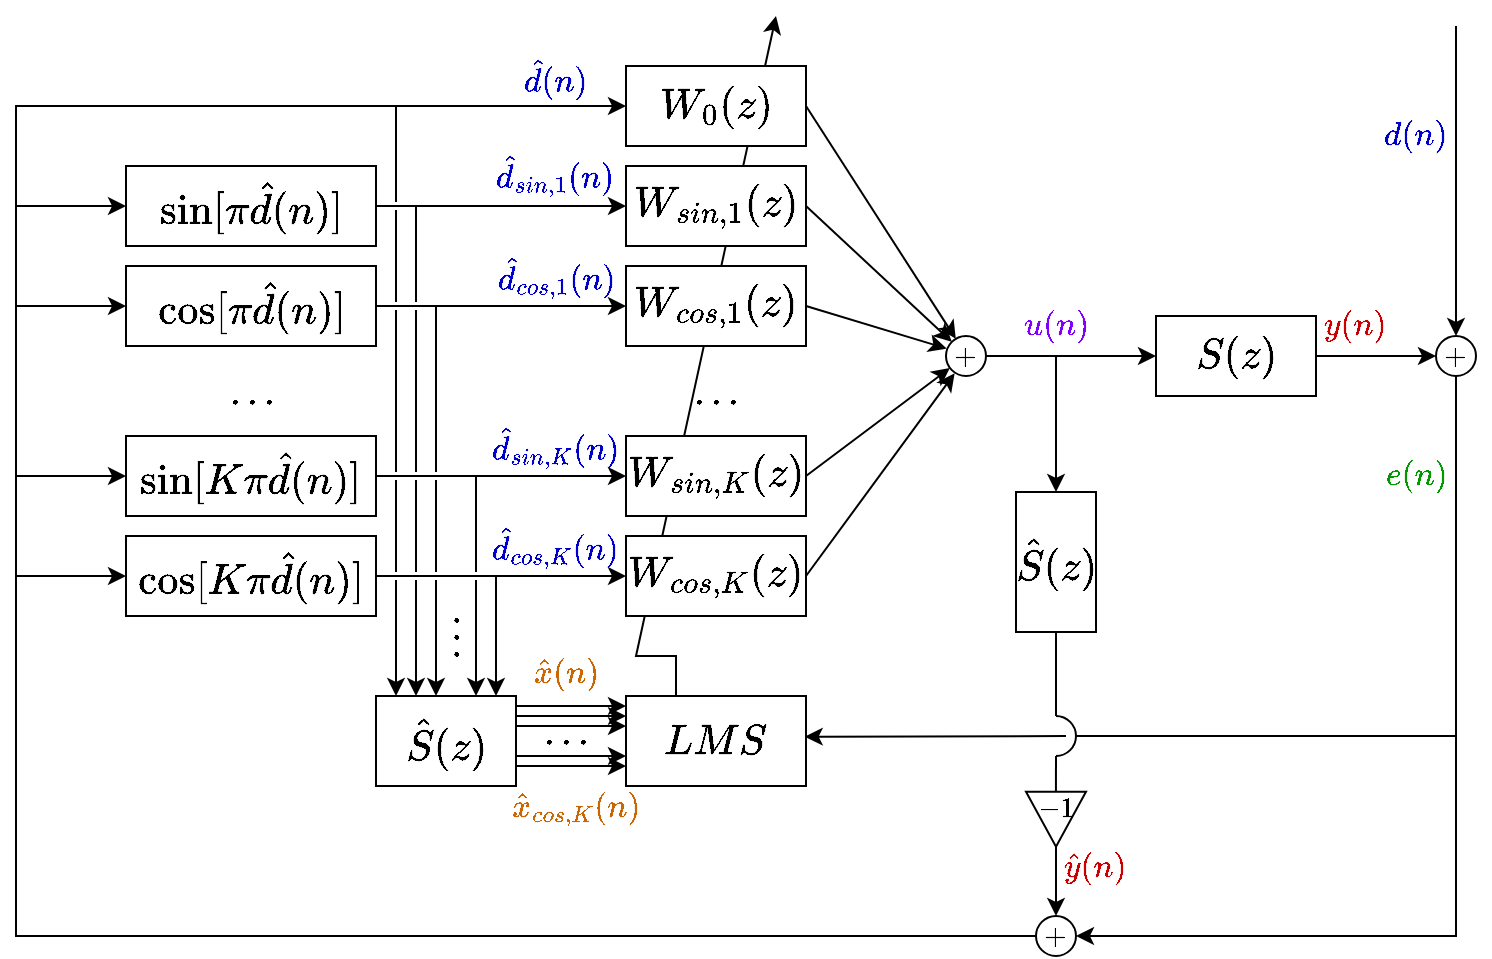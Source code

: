 <mxfile version="21.6.8" type="github">
  <diagram name="Sivu-1" id="u8w1255cLJUokRJfRU84">
    <mxGraphModel dx="819" dy="1616" grid="1" gridSize="5" guides="1" tooltips="1" connect="1" arrows="1" fold="1" page="1" pageScale="1" pageWidth="827" pageHeight="1169" math="1" shadow="0">
      <root>
        <mxCell id="0" />
        <mxCell id="1" parent="0" />
        <mxCell id="19g5wpBG-z4xOQPj4vC4-21" value="" style="endArrow=none;html=1;rounded=0;exitX=0.498;exitY=0.138;exitDx=0;exitDy=0;exitPerimeter=0;" parent="1" source="19g5wpBG-z4xOQPj4vC4-19" edge="1">
          <mxGeometry width="50" height="50" relative="1" as="geometry">
            <mxPoint x="560" y="270" as="sourcePoint" />
            <mxPoint x="560" y="250" as="targetPoint" />
          </mxGeometry>
        </mxCell>
        <mxCell id="19g5wpBG-z4xOQPj4vC4-25" style="edgeStyle=orthogonalEdgeStyle;rounded=0;orthogonalLoop=1;jettySize=auto;html=1;entryX=0;entryY=0.5;entryDx=0;entryDy=0;" parent="1" source="ajAWkNfieeJ6ma5MIzeF-12" target="ajAWkNfieeJ6ma5MIzeF-1" edge="1">
          <mxGeometry relative="1" as="geometry" />
        </mxCell>
        <mxCell id="ajAWkNfieeJ6ma5MIzeF-12" value="&lt;font style=&quot;font-size: 18px;&quot;&gt;$$S(z)$$&lt;/font&gt;" style="rounded=0;whiteSpace=wrap;html=1;" parent="1" vertex="1">
          <mxGeometry x="610" y="30" width="80" height="40" as="geometry" />
        </mxCell>
        <mxCell id="ajAWkNfieeJ6ma5MIzeF-18" value="" style="endArrow=classic;html=1;rounded=0;exitX=0.5;exitY=0;exitDx=0;exitDy=0;" parent="1" edge="1">
          <mxGeometry width="50" height="50" relative="1" as="geometry">
            <mxPoint x="370" y="260" as="sourcePoint" />
            <mxPoint x="420" y="-120" as="targetPoint" />
            <Array as="points">
              <mxPoint x="370" y="200" />
              <mxPoint x="350" y="200" />
            </Array>
          </mxGeometry>
        </mxCell>
        <mxCell id="ajAWkNfieeJ6ma5MIzeF-3" value="&lt;font style=&quot;font-size: 18px;&quot;&gt;$$W_{sin,1}(z)$$&lt;/font&gt;" style="rounded=0;whiteSpace=wrap;html=1;" parent="1" vertex="1">
          <mxGeometry x="345" y="-45" width="90" height="40" as="geometry" />
        </mxCell>
        <mxCell id="ajAWkNfieeJ6ma5MIzeF-20" value="&lt;font size=&quot;1&quot; color=&quot;#0000cc&quot;&gt;&lt;i style=&quot;font-size: 14px;&quot;&gt;$$d(n)$$&lt;/i&gt;&lt;/font&gt;" style="text;html=1;strokeColor=none;fillColor=none;align=center;verticalAlign=middle;whiteSpace=wrap;rounded=0;" parent="1" vertex="1">
          <mxGeometry x="710" y="-75" width="60" height="30" as="geometry" />
        </mxCell>
        <mxCell id="ajAWkNfieeJ6ma5MIzeF-21" value="&lt;font size=&quot;1&quot; color=&quot;#cc0000&quot;&gt;&lt;i style=&quot;font-size: 14px;&quot;&gt;$$y(n)$$&lt;/i&gt;&lt;/font&gt;" style="text;html=1;strokeColor=none;fillColor=none;align=center;verticalAlign=middle;whiteSpace=wrap;rounded=0;" parent="1" vertex="1">
          <mxGeometry x="680" y="20" width="60" height="30" as="geometry" />
        </mxCell>
        <mxCell id="ajAWkNfieeJ6ma5MIzeF-22" value="&lt;font size=&quot;1&quot; color=&quot;#009900&quot;&gt;&lt;i style=&quot;font-size: 14px;&quot;&gt;$$e(n)$$&lt;/i&gt;&lt;/font&gt;" style="text;html=1;strokeColor=none;fillColor=none;align=center;verticalAlign=middle;whiteSpace=wrap;rounded=0;" parent="1" vertex="1">
          <mxGeometry x="710" y="95" width="60" height="30" as="geometry" />
        </mxCell>
        <mxCell id="ajAWkNfieeJ6ma5MIzeF-23" value="&lt;font size=&quot;1&quot; color=&quot;#7f00ff&quot;&gt;&lt;i style=&quot;font-size: 14px;&quot;&gt;$$u(n)$$&lt;/i&gt;&lt;/font&gt;" style="text;html=1;strokeColor=none;fillColor=none;align=center;verticalAlign=middle;whiteSpace=wrap;rounded=0;" parent="1" vertex="1">
          <mxGeometry x="530" y="20" width="60" height="30" as="geometry" />
        </mxCell>
        <mxCell id="CBB9v3UhZUv1EWWix4jz-1" value="&lt;font style=&quot;font-size: 18px;&quot;&gt;$$\hat {S}(z)$$&lt;/font&gt;" style="rounded=0;whiteSpace=wrap;html=1;" parent="1" vertex="1">
          <mxGeometry x="220" y="220" width="70" height="45" as="geometry" />
        </mxCell>
        <mxCell id="CBB9v3UhZUv1EWWix4jz-2" value="&lt;font size=&quot;1&quot; color=&quot;#cc6600&quot;&gt;&lt;i style=&quot;font-size: 14px;&quot;&gt;$$\hat{x}(n)$$&lt;/i&gt;&lt;/font&gt;" style="text;html=1;strokeColor=none;fillColor=none;align=center;verticalAlign=middle;whiteSpace=wrap;rounded=0;" parent="1" vertex="1">
          <mxGeometry x="285" y="193" width="60" height="30" as="geometry" />
        </mxCell>
        <mxCell id="19g5wpBG-z4xOQPj4vC4-1" value="&lt;font style=&quot;font-size: 18px;&quot;&gt;$$\hat {S}(z)$$&lt;/font&gt;" style="rounded=0;whiteSpace=wrap;html=1;" parent="1" vertex="1">
          <mxGeometry x="540" y="118" width="40" height="70" as="geometry" />
        </mxCell>
        <mxCell id="3sO2YfJtq2BWgRdyIDpK-13" style="edgeStyle=orthogonalEdgeStyle;rounded=0;orthogonalLoop=1;jettySize=auto;html=1;entryX=0;entryY=0.5;entryDx=0;entryDy=0;" parent="1" source="19g5wpBG-z4xOQPj4vC4-3" target="3sO2YfJtq2BWgRdyIDpK-9" edge="1">
          <mxGeometry relative="1" as="geometry">
            <mxPoint x="80" y="-75.69" as="targetPoint" />
            <Array as="points">
              <mxPoint x="40" y="340" />
              <mxPoint x="40" y="-75" />
              <mxPoint x="330" y="-75" />
            </Array>
          </mxGeometry>
        </mxCell>
        <mxCell id="19g5wpBG-z4xOQPj4vC4-3" value="$$+$$" style="ellipse;whiteSpace=wrap;html=1;aspect=fixed;" parent="1" vertex="1">
          <mxGeometry x="550" y="330" width="20" height="20" as="geometry" />
        </mxCell>
        <mxCell id="19g5wpBG-z4xOQPj4vC4-7" value="" style="endArrow=classic;html=1;rounded=0;entryX=1;entryY=0.5;entryDx=0;entryDy=0;" parent="1" source="ajAWkNfieeJ6ma5MIzeF-1" target="19g5wpBG-z4xOQPj4vC4-3" edge="1">
          <mxGeometry width="50" height="50" relative="1" as="geometry">
            <mxPoint x="560" y="120" as="sourcePoint" />
            <mxPoint x="610" y="280" as="targetPoint" />
            <Array as="points">
              <mxPoint x="760" y="340" />
            </Array>
          </mxGeometry>
        </mxCell>
        <mxCell id="19g5wpBG-z4xOQPj4vC4-10" value="" style="verticalLabelPosition=bottom;verticalAlign=top;html=1;shape=mxgraph.basic.arc;startAngle=0.5;endAngle=0;rotation=-180;" parent="1" vertex="1">
          <mxGeometry x="550" y="230" width="20" height="20" as="geometry" />
        </mxCell>
        <mxCell id="19g5wpBG-z4xOQPj4vC4-11" value="" style="endArrow=classic;html=1;rounded=0;entryX=0.5;entryY=0;entryDx=0;entryDy=0;exitX=0.5;exitY=1;exitDx=0;exitDy=0;" parent="1" source="19g5wpBG-z4xOQPj4vC4-19" target="19g5wpBG-z4xOQPj4vC4-3" edge="1">
          <mxGeometry width="50" height="50" relative="1" as="geometry">
            <mxPoint x="360" y="422.88" as="sourcePoint" />
            <mxPoint x="410" y="357.88" as="targetPoint" />
          </mxGeometry>
        </mxCell>
        <mxCell id="19g5wpBG-z4xOQPj4vC4-13" value="" style="endArrow=none;html=1;rounded=0;exitX=0;exitY=0.5;exitDx=0;exitDy=0;exitPerimeter=0;" parent="1" source="19g5wpBG-z4xOQPj4vC4-10" edge="1">
          <mxGeometry width="50" height="50" relative="1" as="geometry">
            <mxPoint x="583.75" y="240" as="sourcePoint" />
            <mxPoint x="760" y="240" as="targetPoint" />
          </mxGeometry>
        </mxCell>
        <mxCell id="19g5wpBG-z4xOQPj4vC4-16" value="" style="triangle;whiteSpace=wrap;html=1;rotation=90;" parent="1" vertex="1">
          <mxGeometry x="546.25" y="266.63" width="27.5" height="30" as="geometry" />
        </mxCell>
        <mxCell id="19g5wpBG-z4xOQPj4vC4-19" value="$$-1$$" style="text;html=1;strokeColor=none;fillColor=none;align=center;verticalAlign=middle;whiteSpace=wrap;rounded=0;" parent="1" vertex="1">
          <mxGeometry x="550" y="266.63" width="20" height="19.62" as="geometry" />
        </mxCell>
        <mxCell id="ajAWkNfieeJ6ma5MIzeF-1" value="$$+$$" style="ellipse;whiteSpace=wrap;html=1;aspect=fixed;" parent="1" vertex="1">
          <mxGeometry x="750" y="40" width="20" height="20" as="geometry" />
        </mxCell>
        <mxCell id="19g5wpBG-z4xOQPj4vC4-26" value="" style="endArrow=classic;html=1;rounded=0;entryX=0.5;entryY=0;entryDx=0;entryDy=0;" parent="1" target="ajAWkNfieeJ6ma5MIzeF-1" edge="1">
          <mxGeometry width="50" height="50" relative="1" as="geometry">
            <mxPoint x="760" y="-115" as="sourcePoint" />
            <mxPoint x="680" y="130" as="targetPoint" />
          </mxGeometry>
        </mxCell>
        <mxCell id="19g5wpBG-z4xOQPj4vC4-27" value="&lt;font size=&quot;1&quot; color=&quot;#cc0000&quot;&gt;&lt;i style=&quot;font-size: 14px;&quot;&gt;$$\hat{y}(n)$$&lt;/i&gt;&lt;/font&gt;" style="text;html=1;strokeColor=none;fillColor=none;align=center;verticalAlign=middle;whiteSpace=wrap;rounded=0;" parent="1" vertex="1">
          <mxGeometry x="550" y="290" width="60" height="30" as="geometry" />
        </mxCell>
        <mxCell id="3sO2YfJtq2BWgRdyIDpK-2" value="&lt;font style=&quot;font-size: 18px;&quot;&gt;$$\cos[\pi \hat{d}(n)]$$&lt;/font&gt;" style="rounded=0;whiteSpace=wrap;html=1;" parent="1" vertex="1">
          <mxGeometry x="95" y="5" width="125" height="40" as="geometry" />
        </mxCell>
        <mxCell id="3sO2YfJtq2BWgRdyIDpK-3" value="&lt;font style=&quot;font-size: 18px;&quot;&gt;$$\sin[\pi \hat{d}(n)]$$&lt;/font&gt;" style="rounded=0;whiteSpace=wrap;html=1;" parent="1" vertex="1">
          <mxGeometry x="95" y="-45" width="125" height="40" as="geometry" />
        </mxCell>
        <mxCell id="3sO2YfJtq2BWgRdyIDpK-4" value="&lt;font style=&quot;font-size: 18px;&quot;&gt;$$\cos[K\pi \hat{d}(n)]$$&lt;/font&gt;" style="rounded=0;whiteSpace=wrap;html=1;" parent="1" vertex="1">
          <mxGeometry x="95" y="140" width="125" height="40" as="geometry" />
        </mxCell>
        <mxCell id="3sO2YfJtq2BWgRdyIDpK-5" value="&lt;font style=&quot;font-size: 18px;&quot;&gt;$$\sin[K\pi \hat{d}(n)]$$&lt;/font&gt;" style="rounded=0;whiteSpace=wrap;html=1;" parent="1" vertex="1">
          <mxGeometry x="95" y="90" width="125" height="40" as="geometry" />
        </mxCell>
        <mxCell id="3sO2YfJtq2BWgRdyIDpK-6" value="&lt;font style=&quot;font-size: 18px;&quot;&gt;$$W_{cos,1}(z)$$&lt;/font&gt;" style="rounded=0;whiteSpace=wrap;html=1;" parent="1" vertex="1">
          <mxGeometry x="345" y="5" width="90" height="40" as="geometry" />
        </mxCell>
        <mxCell id="3sO2YfJtq2BWgRdyIDpK-7" value="&lt;div&gt;&lt;font style=&quot;font-size: 18px;&quot;&gt;$$W_{sin,K}(z)$$&lt;/font&gt;&lt;/div&gt;" style="rounded=0;whiteSpace=wrap;html=1;" parent="1" vertex="1">
          <mxGeometry x="345" y="90" width="90" height="40" as="geometry" />
        </mxCell>
        <mxCell id="3sO2YfJtq2BWgRdyIDpK-9" value="&lt;font style=&quot;font-size: 18px;&quot;&gt;$$W_0(z)$$&lt;/font&gt;" style="rounded=0;whiteSpace=wrap;html=1;" parent="1" vertex="1">
          <mxGeometry x="345" y="-95" width="90" height="40" as="geometry" />
        </mxCell>
        <mxCell id="3sO2YfJtq2BWgRdyIDpK-10" value="&lt;font style=&quot;font-size: 18px;&quot;&gt;$$W_{cos,K}(z)$$&lt;/font&gt;" style="rounded=0;whiteSpace=wrap;html=1;" parent="1" vertex="1">
          <mxGeometry x="345" y="140" width="90" height="40" as="geometry" />
        </mxCell>
        <mxCell id="3sO2YfJtq2BWgRdyIDpK-11" value="&lt;font style=&quot;font-size: 16px;&quot;&gt;$$\dots$$&lt;/font&gt;" style="text;html=1;strokeColor=none;fillColor=none;align=center;verticalAlign=middle;whiteSpace=wrap;rounded=0;" parent="1" vertex="1">
          <mxGeometry x="127.5" y="55" width="60" height="25" as="geometry" />
        </mxCell>
        <mxCell id="3sO2YfJtq2BWgRdyIDpK-18" value="" style="endArrow=classic;html=1;rounded=0;entryX=0;entryY=0.5;entryDx=0;entryDy=0;" parent="1" target="3sO2YfJtq2BWgRdyIDpK-3" edge="1">
          <mxGeometry width="50" height="50" relative="1" as="geometry">
            <mxPoint x="40" y="-25" as="sourcePoint" />
            <mxPoint x="90" y="-75" as="targetPoint" />
          </mxGeometry>
        </mxCell>
        <mxCell id="3sO2YfJtq2BWgRdyIDpK-19" value="" style="endArrow=classic;html=1;rounded=0;entryX=0;entryY=0.5;entryDx=0;entryDy=0;" parent="1" target="3sO2YfJtq2BWgRdyIDpK-2" edge="1">
          <mxGeometry width="50" height="50" relative="1" as="geometry">
            <mxPoint x="40" y="25" as="sourcePoint" />
            <mxPoint x="90" y="-25" as="targetPoint" />
          </mxGeometry>
        </mxCell>
        <mxCell id="3sO2YfJtq2BWgRdyIDpK-20" value="" style="endArrow=classic;html=1;rounded=0;entryX=0;entryY=0.5;entryDx=0;entryDy=0;" parent="1" target="3sO2YfJtq2BWgRdyIDpK-5" edge="1">
          <mxGeometry width="50" height="50" relative="1" as="geometry">
            <mxPoint x="40" y="110" as="sourcePoint" />
            <mxPoint x="90" y="65" as="targetPoint" />
          </mxGeometry>
        </mxCell>
        <mxCell id="3sO2YfJtq2BWgRdyIDpK-21" value="" style="endArrow=classic;html=1;rounded=0;entryX=0;entryY=0.5;entryDx=0;entryDy=0;" parent="1" target="3sO2YfJtq2BWgRdyIDpK-4" edge="1">
          <mxGeometry width="50" height="50" relative="1" as="geometry">
            <mxPoint x="40" y="160" as="sourcePoint" />
            <mxPoint x="90" y="110" as="targetPoint" />
          </mxGeometry>
        </mxCell>
        <mxCell id="3sO2YfJtq2BWgRdyIDpK-42" style="edgeStyle=orthogonalEdgeStyle;rounded=0;orthogonalLoop=1;jettySize=auto;html=1;entryX=0;entryY=0.5;entryDx=0;entryDy=0;" parent="1" source="3sO2YfJtq2BWgRdyIDpK-22" target="ajAWkNfieeJ6ma5MIzeF-12" edge="1">
          <mxGeometry relative="1" as="geometry" />
        </mxCell>
        <mxCell id="3sO2YfJtq2BWgRdyIDpK-22" value="$$+$$" style="ellipse;whiteSpace=wrap;html=1;aspect=fixed;" parent="1" vertex="1">
          <mxGeometry x="505" y="40" width="20" height="20" as="geometry" />
        </mxCell>
        <mxCell id="3sO2YfJtq2BWgRdyIDpK-23" value="" style="endArrow=classic;html=1;rounded=0;exitX=1;exitY=0.5;exitDx=0;exitDy=0;entryX=0.245;entryY=0.07;entryDx=0;entryDy=0;entryPerimeter=0;" parent="1" source="3sO2YfJtq2BWgRdyIDpK-9" target="3sO2YfJtq2BWgRdyIDpK-22" edge="1">
          <mxGeometry width="50" height="50" relative="1" as="geometry">
            <mxPoint x="430" y="-65" as="sourcePoint" />
            <mxPoint x="480" y="-115" as="targetPoint" />
          </mxGeometry>
        </mxCell>
        <mxCell id="3sO2YfJtq2BWgRdyIDpK-24" value="" style="endArrow=classic;html=1;rounded=0;exitX=1;exitY=0.5;exitDx=0;exitDy=0;entryX=0;entryY=0;entryDx=0;entryDy=0;" parent="1" source="ajAWkNfieeJ6ma5MIzeF-3" target="3sO2YfJtq2BWgRdyIDpK-22" edge="1">
          <mxGeometry width="50" height="50" relative="1" as="geometry">
            <mxPoint x="485" y="-45" as="sourcePoint" />
            <mxPoint x="535" y="-95" as="targetPoint" />
          </mxGeometry>
        </mxCell>
        <mxCell id="3sO2YfJtq2BWgRdyIDpK-25" value="" style="endArrow=classic;html=1;rounded=0;exitX=1;exitY=0.5;exitDx=0;exitDy=0;entryX=0.016;entryY=0.315;entryDx=0;entryDy=0;entryPerimeter=0;" parent="1" source="3sO2YfJtq2BWgRdyIDpK-6" target="3sO2YfJtq2BWgRdyIDpK-22" edge="1">
          <mxGeometry width="50" height="50" relative="1" as="geometry">
            <mxPoint x="545" y="60" as="sourcePoint" />
            <mxPoint x="595" y="10" as="targetPoint" />
          </mxGeometry>
        </mxCell>
        <mxCell id="3sO2YfJtq2BWgRdyIDpK-26" value="" style="endArrow=classic;html=1;rounded=0;exitX=1;exitY=0.5;exitDx=0;exitDy=0;entryX=0.097;entryY=0.802;entryDx=0;entryDy=0;entryPerimeter=0;" parent="1" source="3sO2YfJtq2BWgRdyIDpK-7" target="3sO2YfJtq2BWgRdyIDpK-22" edge="1">
          <mxGeometry width="50" height="50" relative="1" as="geometry">
            <mxPoint x="470" y="140" as="sourcePoint" />
            <mxPoint x="520" y="90" as="targetPoint" />
          </mxGeometry>
        </mxCell>
        <mxCell id="3sO2YfJtq2BWgRdyIDpK-27" value="" style="endArrow=classic;html=1;rounded=0;exitX=1;exitY=0.5;exitDx=0;exitDy=0;entryX=0.216;entryY=0.934;entryDx=0;entryDy=0;entryPerimeter=0;" parent="1" source="3sO2YfJtq2BWgRdyIDpK-10" target="3sO2YfJtq2BWgRdyIDpK-22" edge="1">
          <mxGeometry width="50" height="50" relative="1" as="geometry">
            <mxPoint x="475" y="135" as="sourcePoint" />
            <mxPoint x="525" y="85" as="targetPoint" />
          </mxGeometry>
        </mxCell>
        <mxCell id="3sO2YfJtq2BWgRdyIDpK-28" value="" style="endArrow=classic;html=1;rounded=0;" parent="1" edge="1">
          <mxGeometry width="50" height="50" relative="1" as="geometry">
            <mxPoint x="230" y="-75" as="sourcePoint" />
            <mxPoint x="230" y="220" as="targetPoint" />
          </mxGeometry>
        </mxCell>
        <mxCell id="3sO2YfJtq2BWgRdyIDpK-29" value="" style="endArrow=classic;html=1;rounded=0;" parent="1" edge="1">
          <mxGeometry width="50" height="50" relative="1" as="geometry">
            <mxPoint x="240" y="-25" as="sourcePoint" />
            <mxPoint x="240" y="220" as="targetPoint" />
          </mxGeometry>
        </mxCell>
        <mxCell id="3sO2YfJtq2BWgRdyIDpK-30" value="" style="endArrow=classic;html=1;rounded=0;" parent="1" edge="1">
          <mxGeometry width="50" height="50" relative="1" as="geometry">
            <mxPoint x="250" y="25" as="sourcePoint" />
            <mxPoint x="250" y="220" as="targetPoint" />
          </mxGeometry>
        </mxCell>
        <mxCell id="3sO2YfJtq2BWgRdyIDpK-31" value="" style="endArrow=classic;html=1;rounded=0;" parent="1" edge="1">
          <mxGeometry width="50" height="50" relative="1" as="geometry">
            <mxPoint x="270" y="110" as="sourcePoint" />
            <mxPoint x="270" y="220" as="targetPoint" />
          </mxGeometry>
        </mxCell>
        <mxCell id="3sO2YfJtq2BWgRdyIDpK-32" value="" style="endArrow=classic;html=1;rounded=0;" parent="1" edge="1">
          <mxGeometry width="50" height="50" relative="1" as="geometry">
            <mxPoint x="280" y="160" as="sourcePoint" />
            <mxPoint x="280" y="220" as="targetPoint" />
          </mxGeometry>
        </mxCell>
        <mxCell id="3sO2YfJtq2BWgRdyIDpK-33" value="&lt;font style=&quot;font-size: 16px;&quot;&gt;$$\dots$$&lt;/font&gt;" style="text;html=1;strokeColor=none;fillColor=none;align=center;verticalAlign=middle;whiteSpace=wrap;rounded=0;rotation=90;" parent="1" vertex="1">
          <mxGeometry x="236" y="188" width="60" height="5" as="geometry" />
        </mxCell>
        <mxCell id="3sO2YfJtq2BWgRdyIDpK-35" value="" style="endArrow=classic;html=1;rounded=0;" parent="1" edge="1">
          <mxGeometry width="50" height="50" relative="1" as="geometry">
            <mxPoint x="290" y="225" as="sourcePoint" />
            <mxPoint x="345" y="225" as="targetPoint" />
          </mxGeometry>
        </mxCell>
        <mxCell id="3sO2YfJtq2BWgRdyIDpK-36" value="" style="endArrow=classic;html=1;rounded=0;" parent="1" edge="1">
          <mxGeometry width="50" height="50" relative="1" as="geometry">
            <mxPoint x="290" y="230" as="sourcePoint" />
            <mxPoint x="345" y="230" as="targetPoint" />
          </mxGeometry>
        </mxCell>
        <mxCell id="3sO2YfJtq2BWgRdyIDpK-37" value="" style="endArrow=classic;html=1;rounded=0;" parent="1" edge="1">
          <mxGeometry width="50" height="50" relative="1" as="geometry">
            <mxPoint x="290" y="235" as="sourcePoint" />
            <mxPoint x="345" y="235" as="targetPoint" />
          </mxGeometry>
        </mxCell>
        <mxCell id="3sO2YfJtq2BWgRdyIDpK-38" value="" style="endArrow=classic;html=1;rounded=0;" parent="1" edge="1">
          <mxGeometry width="50" height="50" relative="1" as="geometry">
            <mxPoint x="290" y="250" as="sourcePoint" />
            <mxPoint x="345" y="250" as="targetPoint" />
          </mxGeometry>
        </mxCell>
        <mxCell id="3sO2YfJtq2BWgRdyIDpK-39" value="" style="endArrow=classic;html=1;rounded=0;" parent="1" edge="1">
          <mxGeometry width="50" height="50" relative="1" as="geometry">
            <mxPoint x="290" y="255" as="sourcePoint" />
            <mxPoint x="345" y="255" as="targetPoint" />
          </mxGeometry>
        </mxCell>
        <mxCell id="3sO2YfJtq2BWgRdyIDpK-40" value="&lt;font style=&quot;font-size: 16px;&quot;&gt;$$\dots$$&lt;/font&gt;" style="text;html=1;strokeColor=none;fillColor=none;align=center;verticalAlign=middle;whiteSpace=wrap;rounded=0;rotation=0;" parent="1" vertex="1">
          <mxGeometry x="285" y="235" width="60" height="5" as="geometry" />
        </mxCell>
        <mxCell id="ajAWkNfieeJ6ma5MIzeF-5" value="&lt;font style=&quot;font-size: 18px;&quot;&gt;$$LMS$$&lt;/font&gt;" style="rounded=0;whiteSpace=wrap;html=1;" parent="1" vertex="1">
          <mxGeometry x="345" y="220" width="90" height="45" as="geometry" />
        </mxCell>
        <mxCell id="3sO2YfJtq2BWgRdyIDpK-44" value="" style="endArrow=classic;html=1;rounded=0;" parent="1" target="19g5wpBG-z4xOQPj4vC4-1" edge="1">
          <mxGeometry width="50" height="50" relative="1" as="geometry">
            <mxPoint x="560" y="50" as="sourcePoint" />
            <mxPoint x="610" as="targetPoint" />
          </mxGeometry>
        </mxCell>
        <mxCell id="3sO2YfJtq2BWgRdyIDpK-45" value="" style="endArrow=none;html=1;rounded=0;exitX=0.5;exitY=1;exitDx=0;exitDy=0;" parent="1" source="19g5wpBG-z4xOQPj4vC4-1" target="19g5wpBG-z4xOQPj4vC4-10" edge="1">
          <mxGeometry width="50" height="50" relative="1" as="geometry">
            <mxPoint x="615" y="175" as="sourcePoint" />
            <mxPoint x="665" y="125" as="targetPoint" />
          </mxGeometry>
        </mxCell>
        <mxCell id="3sO2YfJtq2BWgRdyIDpK-46" value="" style="endArrow=classic;html=1;rounded=0;entryX=0.993;entryY=0.452;entryDx=0;entryDy=0;entryPerimeter=0;" parent="1" target="ajAWkNfieeJ6ma5MIzeF-5" edge="1">
          <mxGeometry width="50" height="50" relative="1" as="geometry">
            <mxPoint x="565" y="240" as="sourcePoint" />
            <mxPoint x="480" y="255" as="targetPoint" />
          </mxGeometry>
        </mxCell>
        <mxCell id="3sO2YfJtq2BWgRdyIDpK-49" value="" style="endArrow=none;html=1;rounded=0;strokeWidth=2;strokeColor=#FFFFFF;" parent="1" edge="1">
          <mxGeometry width="50" height="50" relative="1" as="geometry">
            <mxPoint x="230" y="-23" as="sourcePoint" />
            <mxPoint x="230" y="-27" as="targetPoint" />
          </mxGeometry>
        </mxCell>
        <mxCell id="3sO2YfJtq2BWgRdyIDpK-14" style="edgeStyle=orthogonalEdgeStyle;rounded=0;orthogonalLoop=1;jettySize=auto;html=1;entryX=0;entryY=0.5;entryDx=0;entryDy=0;" parent="1" source="3sO2YfJtq2BWgRdyIDpK-3" target="ajAWkNfieeJ6ma5MIzeF-3" edge="1">
          <mxGeometry relative="1" as="geometry" />
        </mxCell>
        <mxCell id="3sO2YfJtq2BWgRdyIDpK-50" value="" style="endArrow=none;html=1;rounded=0;strokeWidth=2;strokeColor=#FFFFFF;" parent="1" edge="1">
          <mxGeometry width="50" height="50" relative="1" as="geometry">
            <mxPoint x="240" y="27" as="sourcePoint" />
            <mxPoint x="240" y="23" as="targetPoint" />
          </mxGeometry>
        </mxCell>
        <mxCell id="3sO2YfJtq2BWgRdyIDpK-51" value="" style="endArrow=none;html=1;rounded=0;strokeWidth=2;strokeColor=#FFFFFF;" parent="1" edge="1">
          <mxGeometry width="50" height="50" relative="1" as="geometry">
            <mxPoint x="230" y="27" as="sourcePoint" />
            <mxPoint x="230" y="23" as="targetPoint" />
          </mxGeometry>
        </mxCell>
        <mxCell id="3sO2YfJtq2BWgRdyIDpK-15" style="edgeStyle=orthogonalEdgeStyle;rounded=0;orthogonalLoop=1;jettySize=auto;html=1;entryX=0;entryY=0.5;entryDx=0;entryDy=0;" parent="1" source="3sO2YfJtq2BWgRdyIDpK-2" target="3sO2YfJtq2BWgRdyIDpK-6" edge="1">
          <mxGeometry relative="1" as="geometry" />
        </mxCell>
        <mxCell id="3sO2YfJtq2BWgRdyIDpK-52" value="" style="endArrow=none;html=1;rounded=0;strokeWidth=2;strokeColor=#FFFFFF;" parent="1" edge="1">
          <mxGeometry width="50" height="50" relative="1" as="geometry">
            <mxPoint x="230" y="112" as="sourcePoint" />
            <mxPoint x="230" y="108" as="targetPoint" />
          </mxGeometry>
        </mxCell>
        <mxCell id="3sO2YfJtq2BWgRdyIDpK-54" value="" style="endArrow=none;html=1;rounded=0;strokeWidth=2;strokeColor=#FFFFFF;" parent="1" edge="1">
          <mxGeometry width="50" height="50" relative="1" as="geometry">
            <mxPoint x="240" y="112" as="sourcePoint" />
            <mxPoint x="240" y="108" as="targetPoint" />
          </mxGeometry>
        </mxCell>
        <mxCell id="3sO2YfJtq2BWgRdyIDpK-55" value="" style="endArrow=none;html=1;rounded=0;strokeWidth=2;strokeColor=#FFFFFF;" parent="1" edge="1">
          <mxGeometry width="50" height="50" relative="1" as="geometry">
            <mxPoint x="250" y="112" as="sourcePoint" />
            <mxPoint x="250" y="108" as="targetPoint" />
          </mxGeometry>
        </mxCell>
        <mxCell id="3sO2YfJtq2BWgRdyIDpK-16" style="edgeStyle=orthogonalEdgeStyle;rounded=0;orthogonalLoop=1;jettySize=auto;html=1;" parent="1" source="3sO2YfJtq2BWgRdyIDpK-5" target="3sO2YfJtq2BWgRdyIDpK-7" edge="1">
          <mxGeometry relative="1" as="geometry" />
        </mxCell>
        <mxCell id="3sO2YfJtq2BWgRdyIDpK-56" value="" style="endArrow=none;html=1;rounded=0;strokeWidth=2;strokeColor=#FFFFFF;" parent="1" edge="1">
          <mxGeometry width="50" height="50" relative="1" as="geometry">
            <mxPoint x="230" y="162" as="sourcePoint" />
            <mxPoint x="230" y="158" as="targetPoint" />
          </mxGeometry>
        </mxCell>
        <mxCell id="3sO2YfJtq2BWgRdyIDpK-57" value="" style="endArrow=none;html=1;rounded=0;strokeWidth=2;strokeColor=#FFFFFF;" parent="1" edge="1">
          <mxGeometry width="50" height="50" relative="1" as="geometry">
            <mxPoint x="240" y="162" as="sourcePoint" />
            <mxPoint x="240" y="158" as="targetPoint" />
          </mxGeometry>
        </mxCell>
        <mxCell id="3sO2YfJtq2BWgRdyIDpK-58" value="" style="endArrow=none;html=1;rounded=0;strokeWidth=2;strokeColor=#FFFFFF;" parent="1" edge="1">
          <mxGeometry width="50" height="50" relative="1" as="geometry">
            <mxPoint x="270" y="162" as="sourcePoint" />
            <mxPoint x="270" y="158" as="targetPoint" />
          </mxGeometry>
        </mxCell>
        <mxCell id="3sO2YfJtq2BWgRdyIDpK-59" value="" style="endArrow=none;html=1;rounded=0;strokeWidth=2;strokeColor=#FFFFFF;" parent="1" edge="1">
          <mxGeometry width="50" height="50" relative="1" as="geometry">
            <mxPoint x="250" y="162" as="sourcePoint" />
            <mxPoint x="250" y="158" as="targetPoint" />
          </mxGeometry>
        </mxCell>
        <mxCell id="3sO2YfJtq2BWgRdyIDpK-17" style="edgeStyle=orthogonalEdgeStyle;rounded=0;orthogonalLoop=1;jettySize=auto;html=1;entryX=0;entryY=0.5;entryDx=0;entryDy=0;" parent="1" source="3sO2YfJtq2BWgRdyIDpK-4" target="3sO2YfJtq2BWgRdyIDpK-10" edge="1">
          <mxGeometry relative="1" as="geometry" />
        </mxCell>
        <mxCell id="3NsY_oaufpO6qxjP1VHb-3" value="&lt;font style=&quot;font-size: 16px;&quot;&gt;$$\dots$$&lt;/font&gt;" style="text;html=1;strokeColor=none;fillColor=none;align=center;verticalAlign=middle;whiteSpace=wrap;rounded=0;" parent="1" vertex="1">
          <mxGeometry x="360" y="55" width="60" height="25" as="geometry" />
        </mxCell>
        <mxCell id="3NsY_oaufpO6qxjP1VHb-4" value="&lt;div style=&quot;font-size: 15px;&quot;&gt;&lt;font style=&quot;font-size: 14px;&quot; color=&quot;#0000cc&quot;&gt;$$\hat{d}(n)$$&lt;/font&gt;&lt;/div&gt;" style="text;html=1;strokeColor=none;fillColor=none;align=center;verticalAlign=middle;whiteSpace=wrap;rounded=0;" parent="1" vertex="1">
          <mxGeometry x="280" y="-105" width="60" height="30" as="geometry" />
        </mxCell>
        <mxCell id="3NsY_oaufpO6qxjP1VHb-5" value="&lt;div style=&quot;font-size: 15px;&quot;&gt;&lt;font style=&quot;font-size: 14px;&quot; color=&quot;#0000cc&quot;&gt;$$\hat{d}_{sin,1}(n)$$&lt;/font&gt;&lt;/div&gt;" style="text;html=1;strokeColor=none;fillColor=none;align=center;verticalAlign=middle;whiteSpace=wrap;rounded=0;" parent="1" vertex="1">
          <mxGeometry x="280" y="-56" width="60" height="30" as="geometry" />
        </mxCell>
        <mxCell id="3NsY_oaufpO6qxjP1VHb-6" value="&lt;div style=&quot;font-size: 15px;&quot;&gt;&lt;font style=&quot;font-size: 14px;&quot; color=&quot;#0000cc&quot;&gt;$$\hat{d}_{cos,1}(n)$$&lt;/font&gt;&lt;/div&gt;" style="text;html=1;strokeColor=none;fillColor=none;align=center;verticalAlign=middle;whiteSpace=wrap;rounded=0;" parent="1" vertex="1">
          <mxGeometry x="280" y="-5" width="60" height="30" as="geometry" />
        </mxCell>
        <mxCell id="3NsY_oaufpO6qxjP1VHb-7" value="&lt;div style=&quot;font-size: 15px;&quot;&gt;&lt;font style=&quot;font-size: 14px;&quot; color=&quot;#0000cc&quot;&gt;$$\hat{d}_{sin,K}(n)$$&lt;/font&gt;&lt;/div&gt;" style="text;html=1;strokeColor=none;fillColor=none;align=center;verticalAlign=middle;whiteSpace=wrap;rounded=0;" parent="1" vertex="1">
          <mxGeometry x="280" y="80" width="60" height="30" as="geometry" />
        </mxCell>
        <mxCell id="3NsY_oaufpO6qxjP1VHb-8" value="&lt;div style=&quot;font-size: 15px;&quot;&gt;&lt;font style=&quot;font-size: 14px;&quot; color=&quot;#0000cc&quot;&gt;$$\hat{d}_{cos,K}(n)$$&lt;/font&gt;&lt;/div&gt;" style="text;html=1;strokeColor=none;fillColor=none;align=center;verticalAlign=middle;whiteSpace=wrap;rounded=0;" parent="1" vertex="1">
          <mxGeometry x="280" y="130" width="60" height="30" as="geometry" />
        </mxCell>
        <mxCell id="gMs9N-UJpEdLdOCmde7f-1" value="&lt;div&gt;&lt;font size=&quot;1&quot; color=&quot;#cc6600&quot;&gt;&lt;i style=&quot;font-size: 14px;&quot;&gt;$$\hat{x}_{cos,K}(n)$$&lt;/i&gt;&lt;/font&gt;&lt;/div&gt;" style="text;html=1;strokeColor=none;fillColor=none;align=center;verticalAlign=middle;whiteSpace=wrap;rounded=0;" vertex="1" parent="1">
          <mxGeometry x="290" y="261.44" width="60" height="30" as="geometry" />
        </mxCell>
      </root>
    </mxGraphModel>
  </diagram>
</mxfile>
